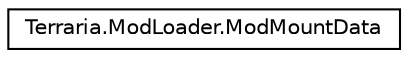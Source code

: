 digraph "Graphical Class Hierarchy"
{
 // LATEX_PDF_SIZE
  edge [fontname="Helvetica",fontsize="10",labelfontname="Helvetica",labelfontsize="10"];
  node [fontname="Helvetica",fontsize="10",shape=record];
  rankdir="LR";
  Node0 [label="Terraria.ModLoader.ModMountData",height=0.2,width=0.4,color="black", fillcolor="white", style="filled",URL="$class_terraria_1_1_mod_loader_1_1_mod_mount_data.html",tooltip="This class serves as a place for you to place all your properties and hooks for each mount...."];
}
